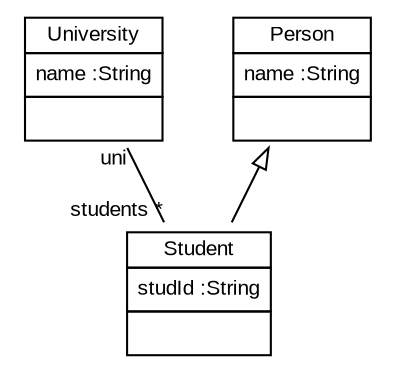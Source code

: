 
 digraph ClassDiagram {
    node [shape = none, fontsize = 10, fontname = "Arial"]; 
    edge [fontsize = 10, fontname = "Arial"];
    
    
    _University [label=<<table border='0' cellborder='1' cellspacing='0'> <tr> <td HREF="../examples/org/sdmlib/examples/emfstudyright/University.java">University</td> </tr> <tr><td><table border='0' cellborder='0' cellspacing='0'> <tr><td align='left'>name :String</td></tr>  </table></td></tr> <tr><td><table border='0' cellborder='0' cellspacing='0'> <tr><td> </td></tr> </table></td></tr> </table>>];
    _Person [label=<<table border='0' cellborder='1' cellspacing='0'> <tr> <td HREF="../examples/org/sdmlib/examples/emfstudyright/Person.java">Person</td> </tr> <tr><td><table border='0' cellborder='0' cellspacing='0'> <tr><td align='left'>name :String</td></tr>  </table></td></tr> <tr><td><table border='0' cellborder='0' cellspacing='0'> <tr><td> </td></tr> </table></td></tr> </table>>];
    _Student [label=<<table border='0' cellborder='1' cellspacing='0'> <tr> <td HREF="../examples/org/sdmlib/examples/emfstudyright/Student.java">Student</td> </tr> <tr><td><table border='0' cellborder='0' cellspacing='0'> <tr><td align='left'>studId :String</td></tr>  </table></td></tr> <tr><td><table border='0' cellborder='0' cellspacing='0'> <tr><td> </td></tr> </table></td></tr> </table>>];
    
    
    
    _Person ->  _Student [dir = "back" arrowtail = "empty"];
    _University -> _Student [headlabel = "students *" taillabel = "uni" arrowhead = "none" ];
}

